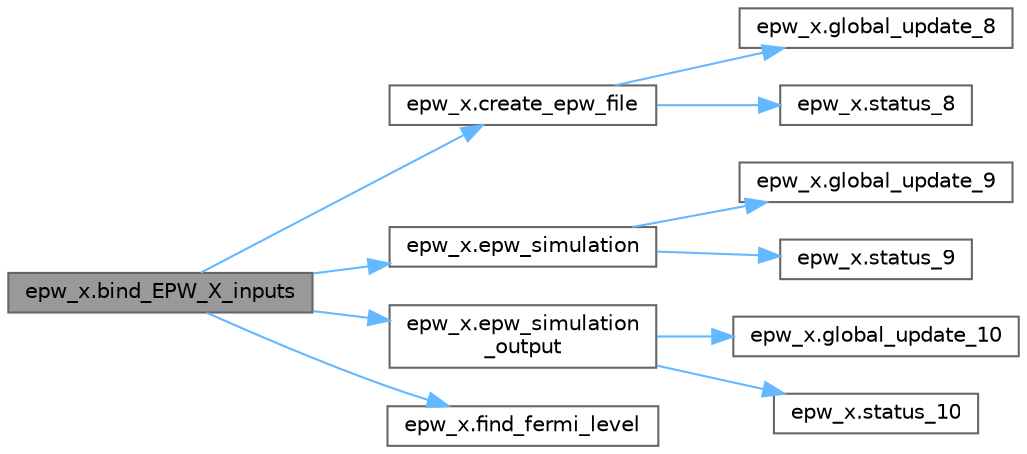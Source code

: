 digraph "epw_x.bind_EPW_X_inputs"
{
 // LATEX_PDF_SIZE
  bgcolor="transparent";
  edge [fontname=Helvetica,fontsize=10,labelfontname=Helvetica,labelfontsize=10];
  node [fontname=Helvetica,fontsize=10,shape=box,height=0.2,width=0.4];
  rankdir="LR";
  Node1 [label="epw_x.bind_EPW_X_inputs",height=0.2,width=0.4,color="gray40", fillcolor="grey60", style="filled", fontcolor="black",tooltip="binds EPW inputs to outputs"];
  Node1 -> Node2 [color="steelblue1",style="solid"];
  Node2 [label="epw_x.create_epw_file",height=0.2,width=0.4,color="grey40", fillcolor="white", style="filled",URL="$d1/d82/namespaceepw__x.html#a7bad69762e048eb15813079c65cbacd6",tooltip="builds EPW input file"];
  Node2 -> Node3 [color="steelblue1",style="solid"];
  Node3 [label="epw_x.global_update_8",height=0.2,width=0.4,color="grey40", fillcolor="white", style="filled",URL="$d1/d82/namespaceepw__x.html#aca934151555366c6a80e01bb281e80c4",tooltip="('CREATING EPW INPUT FILE')"];
  Node2 -> Node4 [color="steelblue1",style="solid"];
  Node4 [label="epw_x.status_8",height=0.2,width=0.4,color="grey40", fillcolor="white", style="filled",URL="$d1/d82/namespaceepw__x.html#ad714c2517b286c36ed77c8e784b9c75f",tooltip="('CREATING EPW INPUT FILE')"];
  Node1 -> Node5 [color="steelblue1",style="solid"];
  Node5 [label="epw_x.epw_simulation",height=0.2,width=0.4,color="grey40", fillcolor="white", style="filled",URL="$d1/d82/namespaceepw__x.html#a025120c5713f92d298a933b368813e69",tooltip=" "];
  Node5 -> Node6 [color="steelblue1",style="solid"];
  Node6 [label="epw_x.global_update_9",height=0.2,width=0.4,color="grey40", fillcolor="white", style="filled",URL="$d1/d82/namespaceepw__x.html#a9177b0337b993ff2012f74ac98ffbac5",tooltip="('STARTED EPW SIMULATION')"];
  Node5 -> Node7 [color="steelblue1",style="solid"];
  Node7 [label="epw_x.status_9",height=0.2,width=0.4,color="grey40", fillcolor="white", style="filled",URL="$d1/d82/namespaceepw__x.html#a241c250112783398530c60b0e9699a75",tooltip="('STARTED EPW SIMULATION')"];
  Node1 -> Node8 [color="steelblue1",style="solid"];
  Node8 [label="epw_x.epw_simulation\l_output",height=0.2,width=0.4,color="grey40", fillcolor="white", style="filled",URL="$d1/d82/namespaceepw__x.html#afe26bd37651a3483dbe59aa763814d94",tooltip=" "];
  Node8 -> Node9 [color="steelblue1",style="solid"];
  Node9 [label="epw_x.global_update_10",height=0.2,width=0.4,color="grey40", fillcolor="white", style="filled",URL="$d1/d82/namespaceepw__x.html#aae0a5e0189c6ac85b7c17424f0b49647",tooltip="('CREATING EPW OUTPUTS')"];
  Node8 -> Node10 [color="steelblue1",style="solid"];
  Node10 [label="epw_x.status_10",height=0.2,width=0.4,color="grey40", fillcolor="white", style="filled",URL="$d1/d82/namespaceepw__x.html#a1c3e49adf9b1170a58c70681aab8fbc6",tooltip="('CREATING EPW OUTPUTS')"];
  Node1 -> Node11 [color="steelblue1",style="solid"];
  Node11 [label="epw_x.find_fermi_level",height=0.2,width=0.4,color="grey40", fillcolor="white", style="filled",URL="$d1/d82/namespaceepw__x.html#a5c01f29286f36ac8f46be3ef2fc6ead6",tooltip=" "];
}
